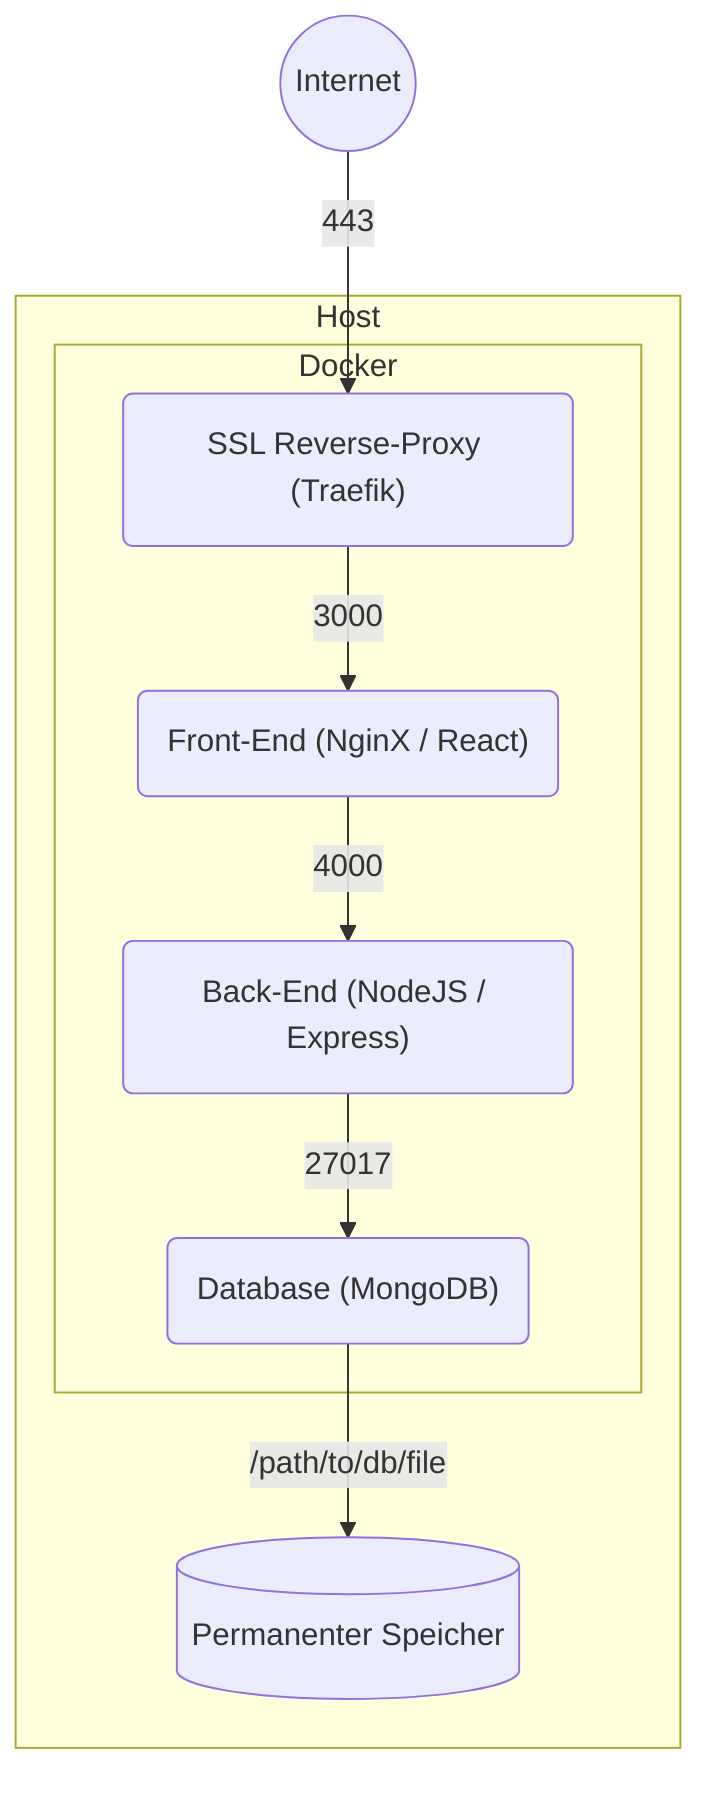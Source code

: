 graph TB
    internet((Internet))

    subgraph host [Host]
        subgraph docker [Docker]
            revproxy("SSL Reverse-Proxy (Traefik)")
            frontend("Front-End (NginX / React)")
            backend("Back-End (NodeJS / Express)")
            database("Database (MongoDB)")
        end

        storage[(Permanenter Speicher)]
    end


    internet -->|443| revproxy
    revproxy -->|3000| frontend
    frontend -->|4000| backend
    backend -->|27017| database
    database -->|/path/to/db/file| storage